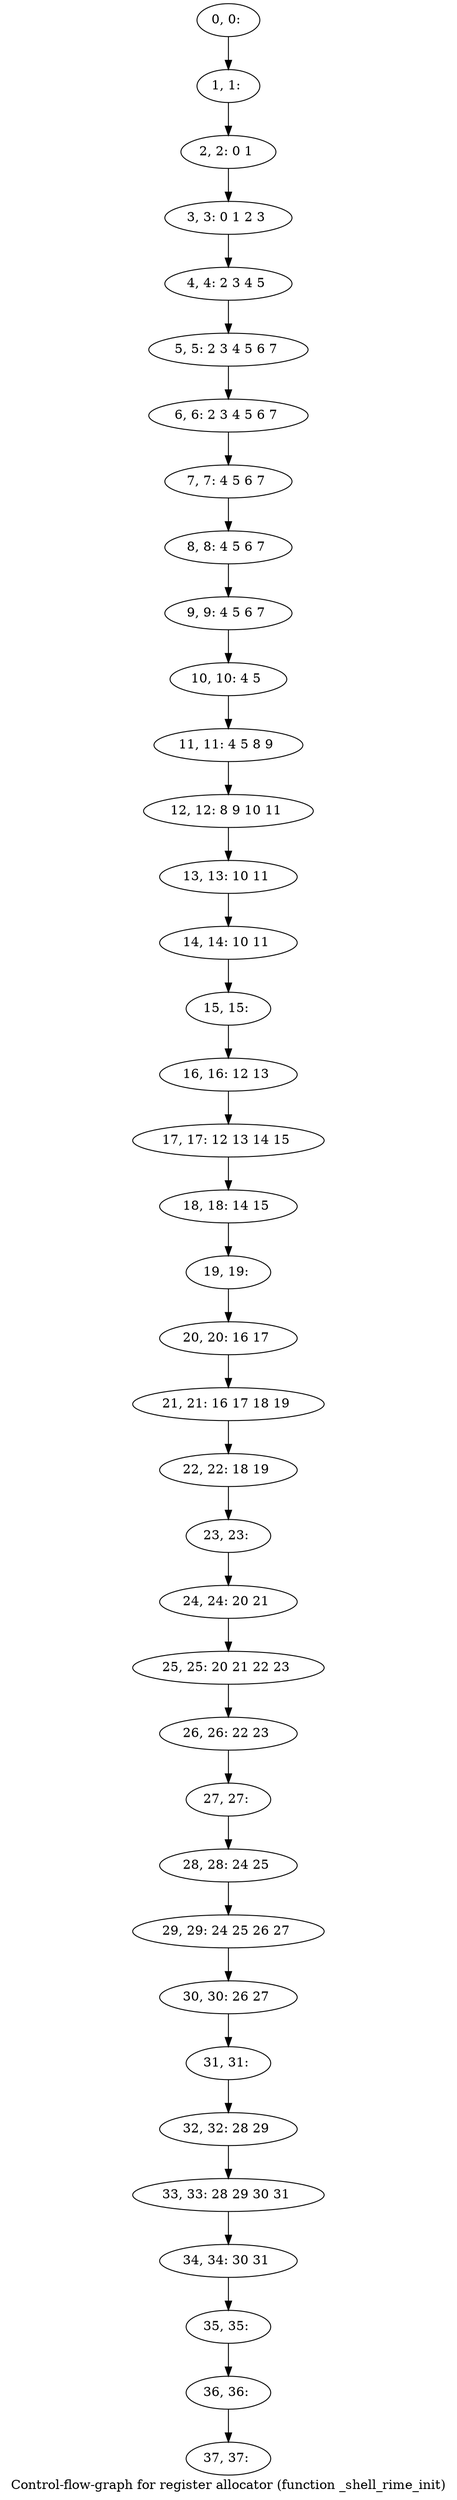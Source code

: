 digraph G {
graph [label="Control-flow-graph for register allocator (function _shell_rime_init)"]
0[label="0, 0: "];
1[label="1, 1: "];
2[label="2, 2: 0 1 "];
3[label="3, 3: 0 1 2 3 "];
4[label="4, 4: 2 3 4 5 "];
5[label="5, 5: 2 3 4 5 6 7 "];
6[label="6, 6: 2 3 4 5 6 7 "];
7[label="7, 7: 4 5 6 7 "];
8[label="8, 8: 4 5 6 7 "];
9[label="9, 9: 4 5 6 7 "];
10[label="10, 10: 4 5 "];
11[label="11, 11: 4 5 8 9 "];
12[label="12, 12: 8 9 10 11 "];
13[label="13, 13: 10 11 "];
14[label="14, 14: 10 11 "];
15[label="15, 15: "];
16[label="16, 16: 12 13 "];
17[label="17, 17: 12 13 14 15 "];
18[label="18, 18: 14 15 "];
19[label="19, 19: "];
20[label="20, 20: 16 17 "];
21[label="21, 21: 16 17 18 19 "];
22[label="22, 22: 18 19 "];
23[label="23, 23: "];
24[label="24, 24: 20 21 "];
25[label="25, 25: 20 21 22 23 "];
26[label="26, 26: 22 23 "];
27[label="27, 27: "];
28[label="28, 28: 24 25 "];
29[label="29, 29: 24 25 26 27 "];
30[label="30, 30: 26 27 "];
31[label="31, 31: "];
32[label="32, 32: 28 29 "];
33[label="33, 33: 28 29 30 31 "];
34[label="34, 34: 30 31 "];
35[label="35, 35: "];
36[label="36, 36: "];
37[label="37, 37: "];
0->1 ;
1->2 ;
2->3 ;
3->4 ;
4->5 ;
5->6 ;
6->7 ;
7->8 ;
8->9 ;
9->10 ;
10->11 ;
11->12 ;
12->13 ;
13->14 ;
14->15 ;
15->16 ;
16->17 ;
17->18 ;
18->19 ;
19->20 ;
20->21 ;
21->22 ;
22->23 ;
23->24 ;
24->25 ;
25->26 ;
26->27 ;
27->28 ;
28->29 ;
29->30 ;
30->31 ;
31->32 ;
32->33 ;
33->34 ;
34->35 ;
35->36 ;
36->37 ;
}
